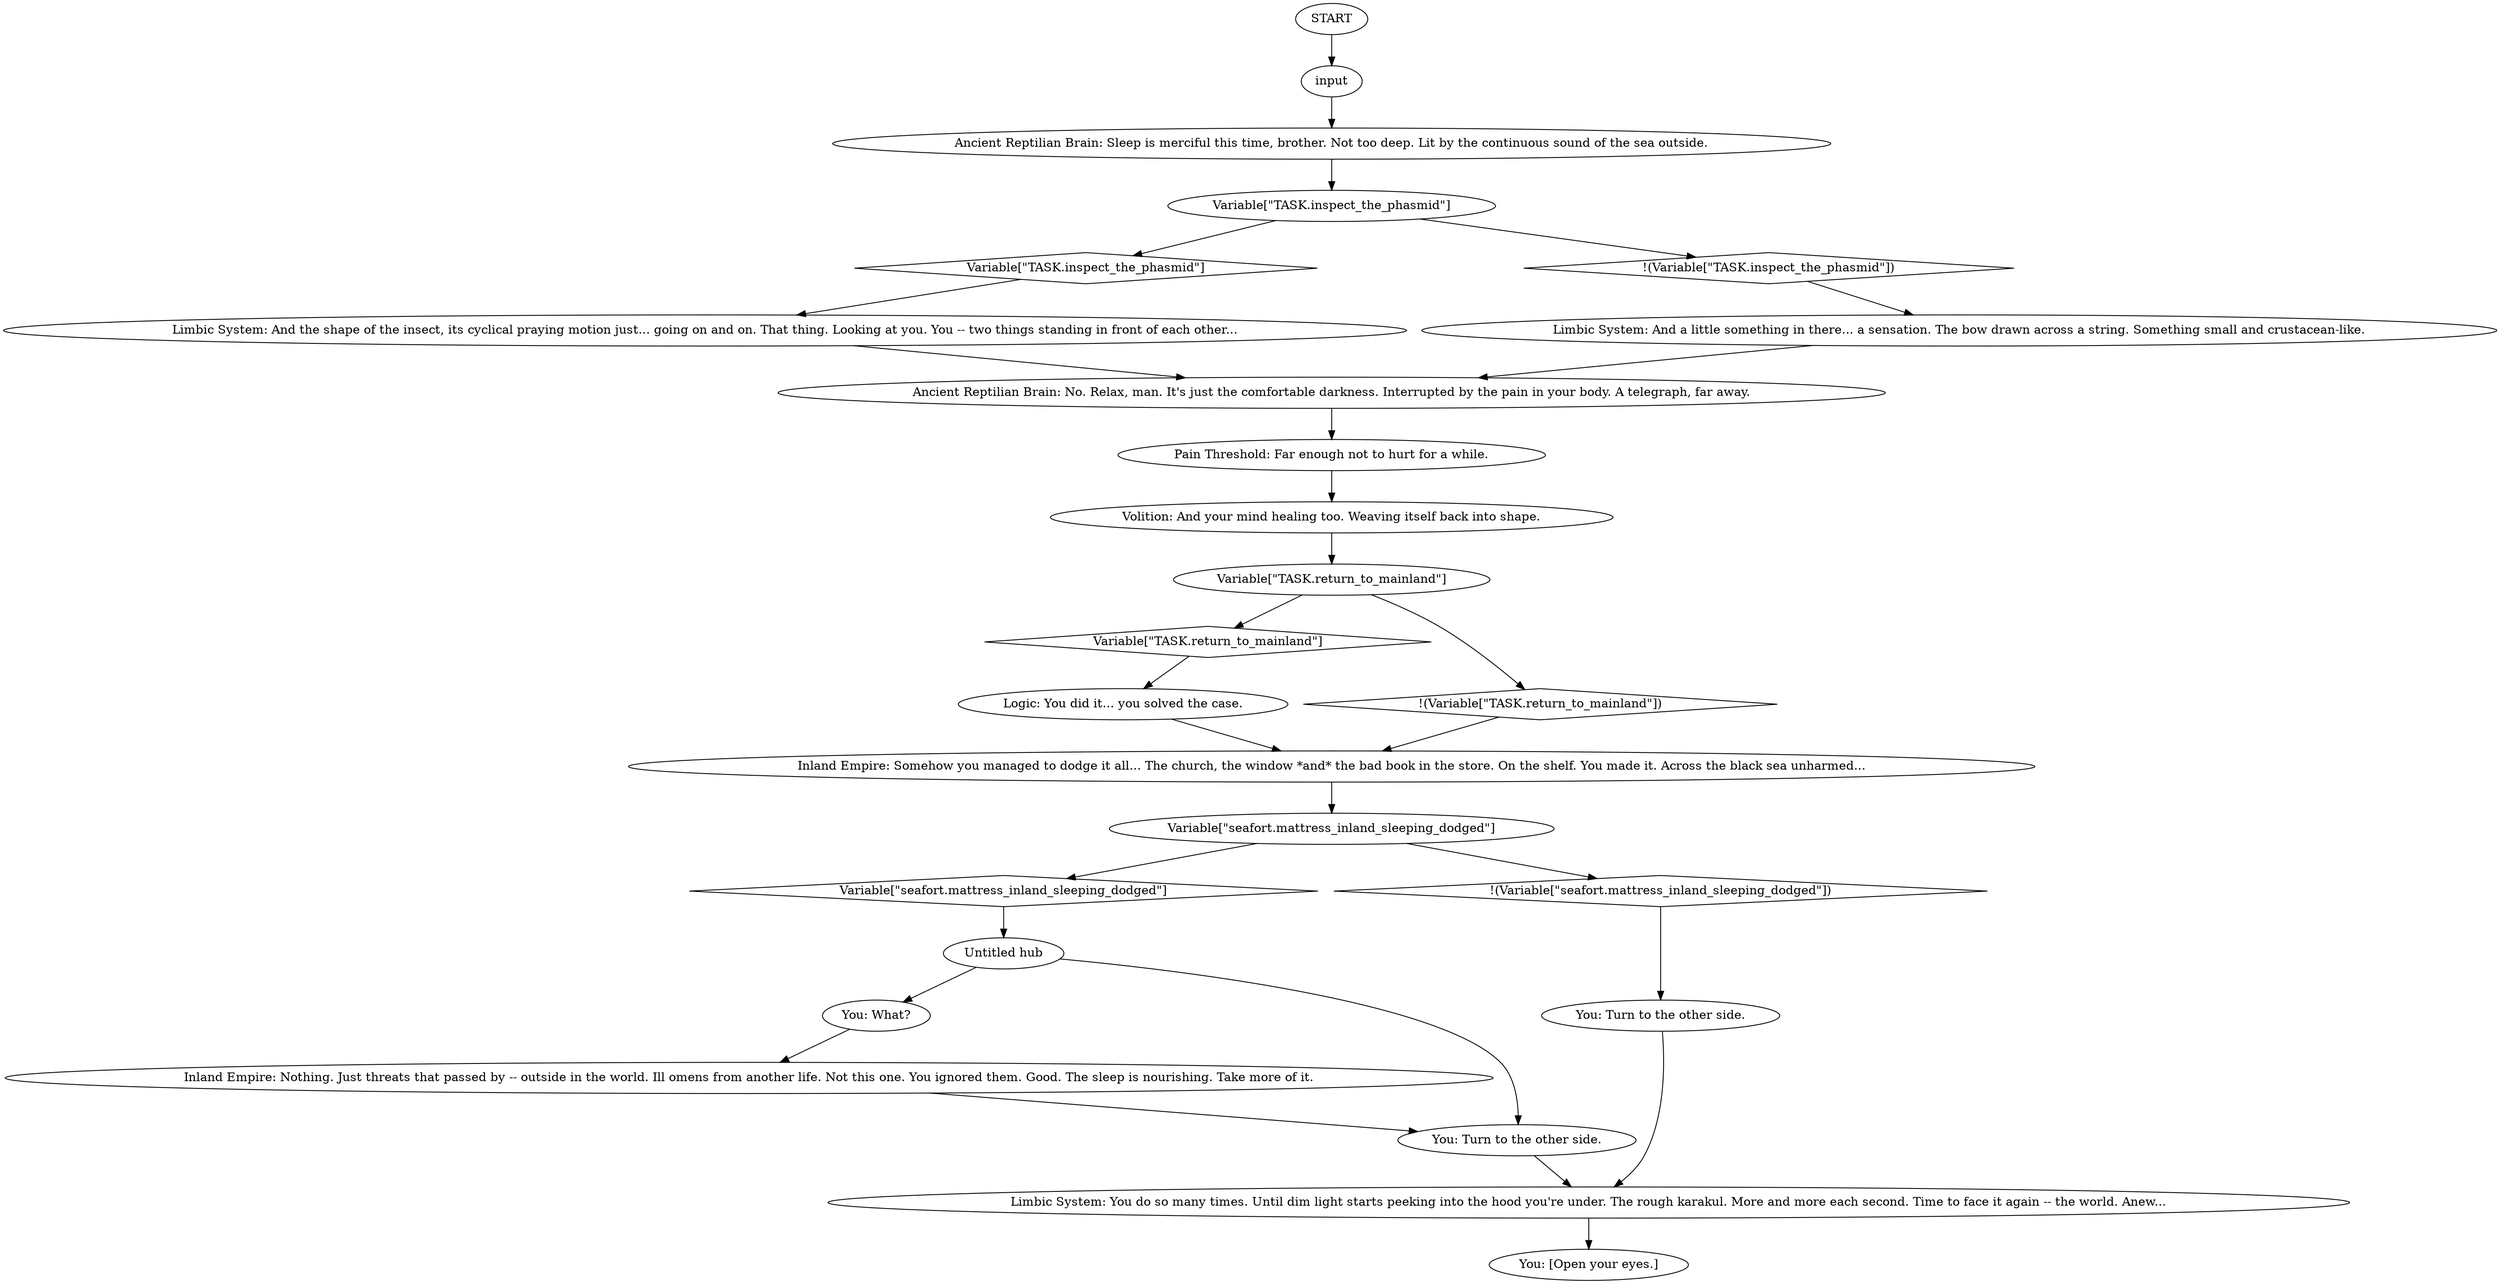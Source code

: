 # DREAM SEAFORT / NO DOLORES DREAM
# This is the consolation dream if you did not get to see stained glass window inside church
# ==================================================
digraph G {
	  0 [label="START"];
	  1 [label="input"];
	  2 [label="Variable[\"TASK.inspect_the_phasmid\"]"];
	  3 [label="Variable[\"TASK.inspect_the_phasmid\"]", shape=diamond];
	  4 [label="!(Variable[\"TASK.inspect_the_phasmid\"])", shape=diamond];
	  5 [label="Limbic System: And a little something in there... a sensation. The bow drawn across a string. Something small and crustacean-like."];
	  6 [label="You: What?"];
	  7 [label="You: Turn to the other side."];
	  8 [label="Ancient Reptilian Brain: Sleep is merciful this time, brother. Not too deep. Lit by the continuous sound of the sea outside."];
	  9 [label="Variable[\"seafort.mattress_inland_sleeping_dodged\"]"];
	  10 [label="Variable[\"seafort.mattress_inland_sleeping_dodged\"]", shape=diamond];
	  11 [label="!(Variable[\"seafort.mattress_inland_sleeping_dodged\"])", shape=diamond];
	  12 [label="You: Turn to the other side."];
	  13 [label="Limbic System: You do so many times. Until dim light starts peeking into the hood you're under. The rough karakul. More and more each second. Time to face it again -- the world. Anew..."];
	  14 [label="Pain Threshold: Far enough not to hurt for a while."];
	  15 [label="Inland Empire: Nothing. Just threats that passed by -- outside in the world. Ill omens from another life. Not this one. You ignored them. Good. The sleep is nourishing. Take more of it."];
	  16 [label="Limbic System: And the shape of the insect, its cyclical praying motion just... going on and on. That thing. Looking at you. You -- two things standing in front of each other..."];
	  17 [label="Volition: And your mind healing too. Weaving itself back into shape."];
	  18 [label="Variable[\"TASK.return_to_mainland\"]"];
	  19 [label="Variable[\"TASK.return_to_mainland\"]", shape=diamond];
	  20 [label="!(Variable[\"TASK.return_to_mainland\"])", shape=diamond];
	  21 [label="Untitled hub"];
	  22 [label="You: [Open your eyes.]"];
	  23 [label="Ancient Reptilian Brain: No. Relax, man. It's just the comfortable darkness. Interrupted by the pain in your body. A telegraph, far away."];
	  24 [label="Inland Empire: Somehow you managed to dodge it all... The church, the window *and* the bad book in the store. On the shelf. You made it. Across the black sea unharmed..."];
	  26 [label="Logic: You did it... you solved the case."];
	  0 -> 1
	  1 -> 8
	  2 -> 3
	  2 -> 4
	  3 -> 16
	  4 -> 5
	  5 -> 23
	  6 -> 15
	  7 -> 13
	  8 -> 2
	  9 -> 10
	  9 -> 11
	  10 -> 21
	  11 -> 7
	  12 -> 13
	  13 -> 22
	  14 -> 17
	  15 -> 12
	  16 -> 23
	  17 -> 18
	  18 -> 19
	  18 -> 20
	  19 -> 26
	  20 -> 24
	  21 -> 12
	  21 -> 6
	  23 -> 14
	  24 -> 9
	  26 -> 24
}

